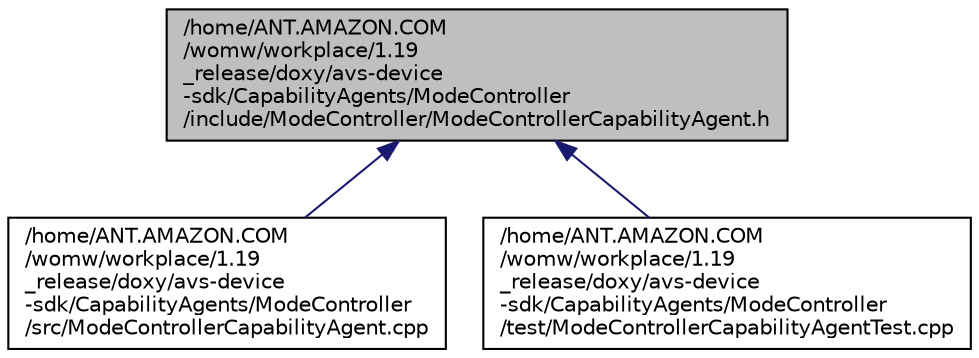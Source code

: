 digraph "/home/ANT.AMAZON.COM/womw/workplace/1.19_release/doxy/avs-device-sdk/CapabilityAgents/ModeController/include/ModeController/ModeControllerCapabilityAgent.h"
{
  edge [fontname="Helvetica",fontsize="10",labelfontname="Helvetica",labelfontsize="10"];
  node [fontname="Helvetica",fontsize="10",shape=record];
  Node93 [label="/home/ANT.AMAZON.COM\l/womw/workplace/1.19\l_release/doxy/avs-device\l-sdk/CapabilityAgents/ModeController\l/include/ModeController/ModeControllerCapabilityAgent.h",height=0.2,width=0.4,color="black", fillcolor="grey75", style="filled", fontcolor="black"];
  Node93 -> Node94 [dir="back",color="midnightblue",fontsize="10",style="solid",fontname="Helvetica"];
  Node94 [label="/home/ANT.AMAZON.COM\l/womw/workplace/1.19\l_release/doxy/avs-device\l-sdk/CapabilityAgents/ModeController\l/src/ModeControllerCapabilityAgent.cpp",height=0.2,width=0.4,color="black", fillcolor="white", style="filled",URL="$_mode_controller_capability_agent_8cpp.html"];
  Node93 -> Node95 [dir="back",color="midnightblue",fontsize="10",style="solid",fontname="Helvetica"];
  Node95 [label="/home/ANT.AMAZON.COM\l/womw/workplace/1.19\l_release/doxy/avs-device\l-sdk/CapabilityAgents/ModeController\l/test/ModeControllerCapabilityAgentTest.cpp",height=0.2,width=0.4,color="black", fillcolor="white", style="filled",URL="$_mode_controller_capability_agent_test_8cpp.html"];
}
